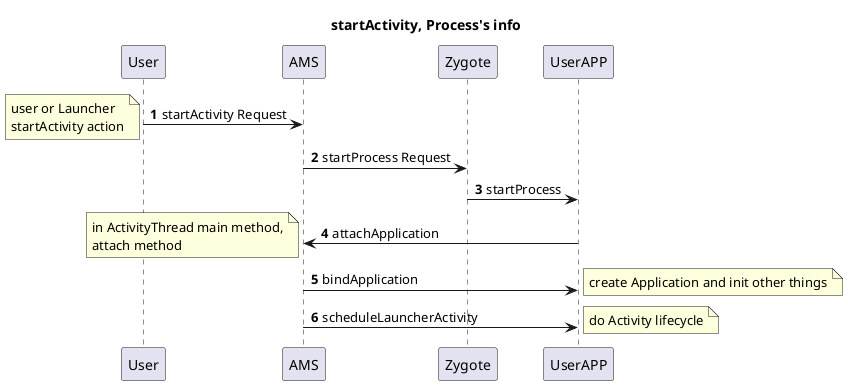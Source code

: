 @startuml
title startActivity, Process's info

autonumber
User -> AMS : startActivity Request
note left
user or Launcher
startActivity action
end note

AMS -> Zygote: startProcess Request

Zygote -> UserAPP: startProcess

UserAPP -> AMS: attachApplication
note left
in ActivityThread main method,
attach method
end note

AMS -> UserAPP: bindApplication
note right: create Application and init other things

AMS -> UserAPP: scheduleLauncherActivity
note right: do Activity lifecycle

@enduml